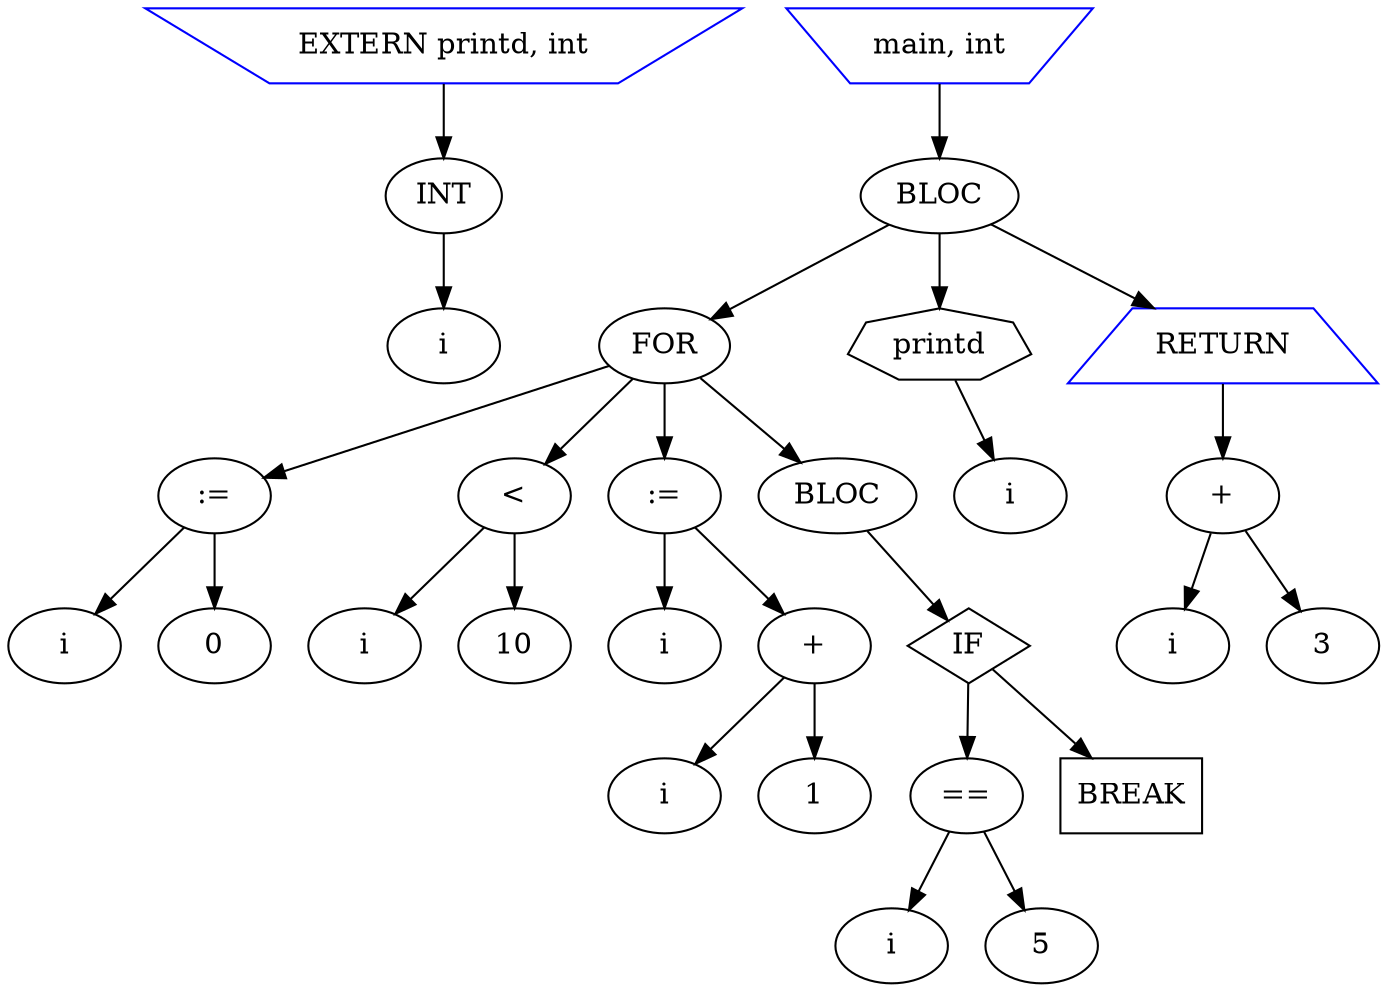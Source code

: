 digraph G {
node_0 [label="EXTERN printd, int"shape=invtrapezium color=blue];
node_0 -> node_1;
node_1 [label="INT"];
node_1 -> node_2;
node_2 [label="i"];
node_3 [label="main, int"shape=invtrapezium color=blue];
node_3 -> node_4;
node_4 [label="BLOC"];
node_4 -> node_5;
node_5 [label="FOR"];
node_5 -> node_6;
node_6 [label=":="];
node_6 -> node_7;
node_7 [label="i"];
node_6 -> node_8;
node_8 [label="0"];
node_5 -> node_9;
node_9 [label="<"];
node_9 -> node_10;
node_10 [label="i"];
node_9 -> node_11;
node_11 [label="10"];
node_5 -> node_12;
node_12 [label=":="];
node_12 -> node_13;
node_13 [label="i"];
node_12 -> node_14;
node_14 [label="+"];
node_14 -> node_15;
node_15 [label="i"];
node_14 -> node_16;
node_16 [label="1"];
node_5 -> node_17;
node_17 [label="BLOC"];
node_17 -> node_18;
node_18 [label="IF"shape=diamond];
node_18 -> node_19;
node_19 [label="=="];
node_19 -> node_20;
node_20 [label="i"];
node_19 -> node_21;
node_21 [label="5"];
node_18 -> node_22;
node_22 [label="BREAK"shape=box];
node_4 -> node_23;
node_23 [label="printd"shape=septagon];
node_23 -> node_24;
node_24 [label="i"];
node_4 -> node_25;
node_25 [label="RETURN"shape=trapezium color=blue];
node_25 -> node_26;
node_26 [label="+"];
node_26 -> node_27;
node_27 [label="i"];
node_26 -> node_28;
node_28 [label="3"];
}